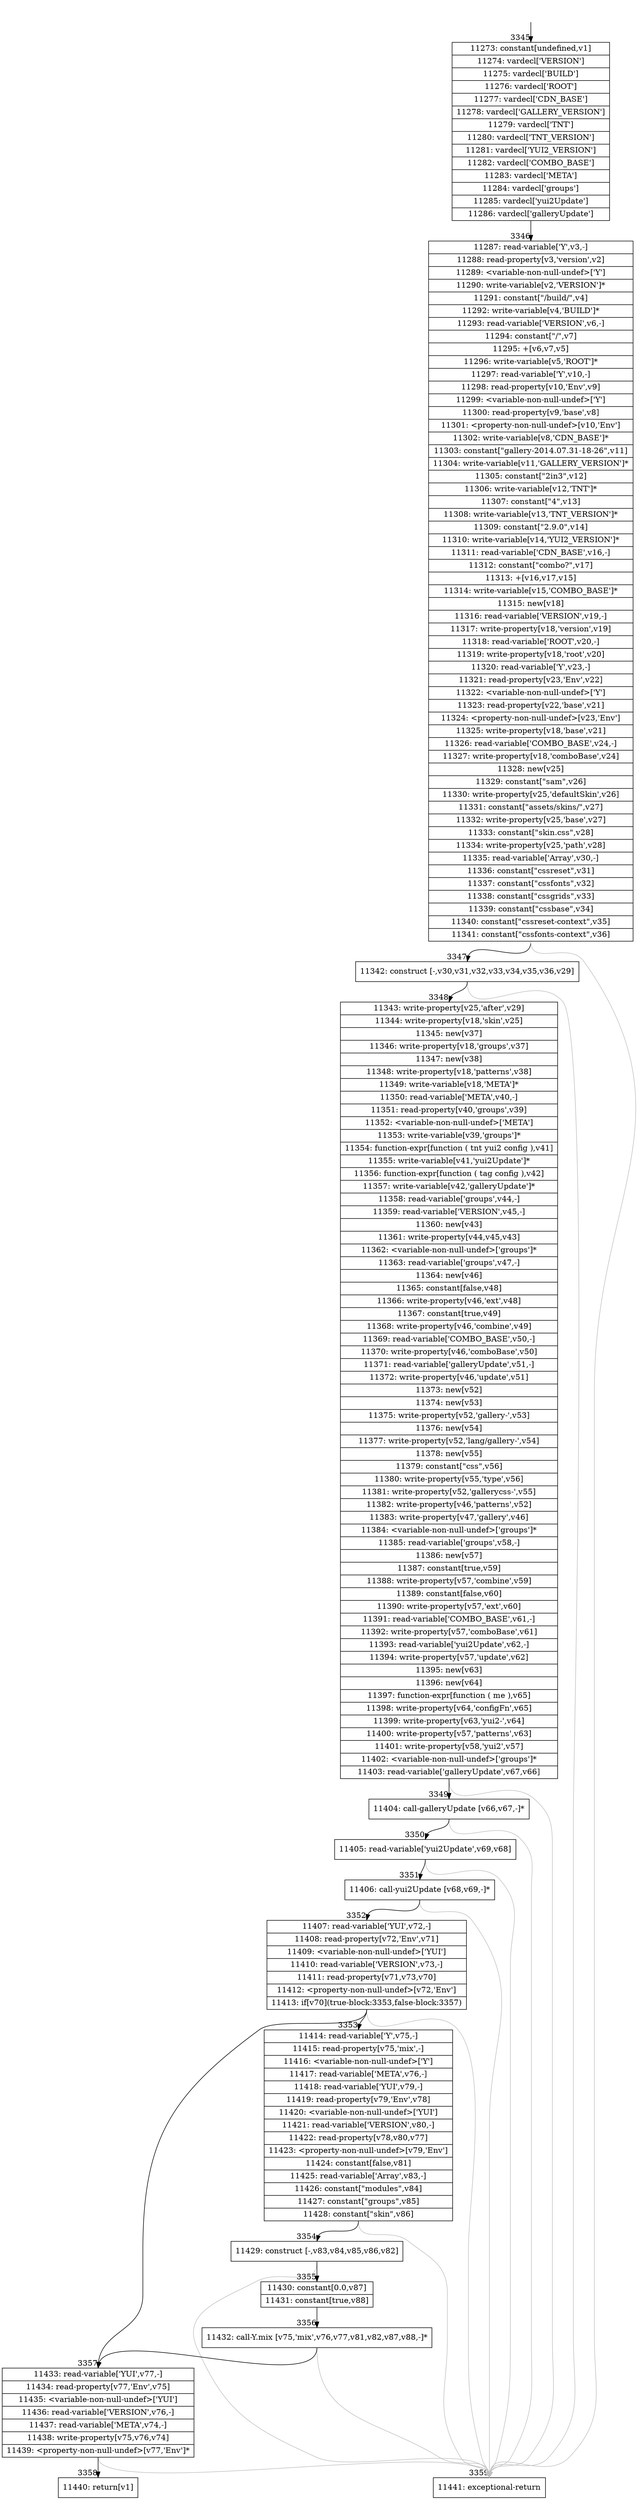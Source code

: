 digraph {
rankdir="TD"
BB_entry175[shape=none,label=""];
BB_entry175 -> BB3345 [tailport=s, headport=n, headlabel="    3345"]
BB3345 [shape=record label="{11273: constant[undefined,v1]|11274: vardecl['VERSION']|11275: vardecl['BUILD']|11276: vardecl['ROOT']|11277: vardecl['CDN_BASE']|11278: vardecl['GALLERY_VERSION']|11279: vardecl['TNT']|11280: vardecl['TNT_VERSION']|11281: vardecl['YUI2_VERSION']|11282: vardecl['COMBO_BASE']|11283: vardecl['META']|11284: vardecl['groups']|11285: vardecl['yui2Update']|11286: vardecl['galleryUpdate']}" ] 
BB3345 -> BB3346 [tailport=s, headport=n, headlabel="      3346"]
BB3346 [shape=record label="{11287: read-variable['Y',v3,-]|11288: read-property[v3,'version',v2]|11289: \<variable-non-null-undef\>['Y']|11290: write-variable[v2,'VERSION']*|11291: constant[\"/build/\",v4]|11292: write-variable[v4,'BUILD']*|11293: read-variable['VERSION',v6,-]|11294: constant[\"/\",v7]|11295: +[v6,v7,v5]|11296: write-variable[v5,'ROOT']*|11297: read-variable['Y',v10,-]|11298: read-property[v10,'Env',v9]|11299: \<variable-non-null-undef\>['Y']|11300: read-property[v9,'base',v8]|11301: \<property-non-null-undef\>[v10,'Env']|11302: write-variable[v8,'CDN_BASE']*|11303: constant[\"gallery-2014.07.31-18-26\",v11]|11304: write-variable[v11,'GALLERY_VERSION']*|11305: constant[\"2in3\",v12]|11306: write-variable[v12,'TNT']*|11307: constant[\"4\",v13]|11308: write-variable[v13,'TNT_VERSION']*|11309: constant[\"2.9.0\",v14]|11310: write-variable[v14,'YUI2_VERSION']*|11311: read-variable['CDN_BASE',v16,-]|11312: constant[\"combo?\",v17]|11313: +[v16,v17,v15]|11314: write-variable[v15,'COMBO_BASE']*|11315: new[v18]|11316: read-variable['VERSION',v19,-]|11317: write-property[v18,'version',v19]|11318: read-variable['ROOT',v20,-]|11319: write-property[v18,'root',v20]|11320: read-variable['Y',v23,-]|11321: read-property[v23,'Env',v22]|11322: \<variable-non-null-undef\>['Y']|11323: read-property[v22,'base',v21]|11324: \<property-non-null-undef\>[v23,'Env']|11325: write-property[v18,'base',v21]|11326: read-variable['COMBO_BASE',v24,-]|11327: write-property[v18,'comboBase',v24]|11328: new[v25]|11329: constant[\"sam\",v26]|11330: write-property[v25,'defaultSkin',v26]|11331: constant[\"assets/skins/\",v27]|11332: write-property[v25,'base',v27]|11333: constant[\"skin.css\",v28]|11334: write-property[v25,'path',v28]|11335: read-variable['Array',v30,-]|11336: constant[\"cssreset\",v31]|11337: constant[\"cssfonts\",v32]|11338: constant[\"cssgrids\",v33]|11339: constant[\"cssbase\",v34]|11340: constant[\"cssreset-context\",v35]|11341: constant[\"cssfonts-context\",v36]}" ] 
BB3346 -> BB3347 [tailport=s, headport=n, headlabel="      3347"]
BB3346 -> BB3359 [tailport=s, headport=n, color=gray, headlabel="      3359"]
BB3347 [shape=record label="{11342: construct [-,v30,v31,v32,v33,v34,v35,v36,v29]}" ] 
BB3347 -> BB3348 [tailport=s, headport=n, headlabel="      3348"]
BB3347 -> BB3359 [tailport=s, headport=n, color=gray]
BB3348 [shape=record label="{11343: write-property[v25,'after',v29]|11344: write-property[v18,'skin',v25]|11345: new[v37]|11346: write-property[v18,'groups',v37]|11347: new[v38]|11348: write-property[v18,'patterns',v38]|11349: write-variable[v18,'META']*|11350: read-variable['META',v40,-]|11351: read-property[v40,'groups',v39]|11352: \<variable-non-null-undef\>['META']|11353: write-variable[v39,'groups']*|11354: function-expr[function ( tnt yui2 config ),v41]|11355: write-variable[v41,'yui2Update']*|11356: function-expr[function ( tag config ),v42]|11357: write-variable[v42,'galleryUpdate']*|11358: read-variable['groups',v44,-]|11359: read-variable['VERSION',v45,-]|11360: new[v43]|11361: write-property[v44,v45,v43]|11362: \<variable-non-null-undef\>['groups']*|11363: read-variable['groups',v47,-]|11364: new[v46]|11365: constant[false,v48]|11366: write-property[v46,'ext',v48]|11367: constant[true,v49]|11368: write-property[v46,'combine',v49]|11369: read-variable['COMBO_BASE',v50,-]|11370: write-property[v46,'comboBase',v50]|11371: read-variable['galleryUpdate',v51,-]|11372: write-property[v46,'update',v51]|11373: new[v52]|11374: new[v53]|11375: write-property[v52,'gallery-',v53]|11376: new[v54]|11377: write-property[v52,'lang/gallery-',v54]|11378: new[v55]|11379: constant[\"css\",v56]|11380: write-property[v55,'type',v56]|11381: write-property[v52,'gallerycss-',v55]|11382: write-property[v46,'patterns',v52]|11383: write-property[v47,'gallery',v46]|11384: \<variable-non-null-undef\>['groups']*|11385: read-variable['groups',v58,-]|11386: new[v57]|11387: constant[true,v59]|11388: write-property[v57,'combine',v59]|11389: constant[false,v60]|11390: write-property[v57,'ext',v60]|11391: read-variable['COMBO_BASE',v61,-]|11392: write-property[v57,'comboBase',v61]|11393: read-variable['yui2Update',v62,-]|11394: write-property[v57,'update',v62]|11395: new[v63]|11396: new[v64]|11397: function-expr[function ( me ),v65]|11398: write-property[v64,'configFn',v65]|11399: write-property[v63,'yui2-',v64]|11400: write-property[v57,'patterns',v63]|11401: write-property[v58,'yui2',v57]|11402: \<variable-non-null-undef\>['groups']*|11403: read-variable['galleryUpdate',v67,v66]}" ] 
BB3348 -> BB3349 [tailport=s, headport=n, headlabel="      3349"]
BB3348 -> BB3359 [tailport=s, headport=n, color=gray]
BB3349 [shape=record label="{11404: call-galleryUpdate [v66,v67,-]*}" ] 
BB3349 -> BB3350 [tailport=s, headport=n, headlabel="      3350"]
BB3349 -> BB3359 [tailport=s, headport=n, color=gray]
BB3350 [shape=record label="{11405: read-variable['yui2Update',v69,v68]}" ] 
BB3350 -> BB3351 [tailport=s, headport=n, headlabel="      3351"]
BB3350 -> BB3359 [tailport=s, headport=n, color=gray]
BB3351 [shape=record label="{11406: call-yui2Update [v68,v69,-]*}" ] 
BB3351 -> BB3352 [tailport=s, headport=n, headlabel="      3352"]
BB3351 -> BB3359 [tailport=s, headport=n, color=gray]
BB3352 [shape=record label="{11407: read-variable['YUI',v72,-]|11408: read-property[v72,'Env',v71]|11409: \<variable-non-null-undef\>['YUI']|11410: read-variable['VERSION',v73,-]|11411: read-property[v71,v73,v70]|11412: \<property-non-null-undef\>[v72,'Env']|11413: if[v70](true-block:3353,false-block:3357)}" ] 
BB3352 -> BB3353 [tailport=s, headport=n, headlabel="      3353"]
BB3352 -> BB3357 [tailport=s, headport=n, headlabel="      3357"]
BB3352 -> BB3359 [tailport=s, headport=n, color=gray]
BB3353 [shape=record label="{11414: read-variable['Y',v75,-]|11415: read-property[v75,'mix',-]|11416: \<variable-non-null-undef\>['Y']|11417: read-variable['META',v76,-]|11418: read-variable['YUI',v79,-]|11419: read-property[v79,'Env',v78]|11420: \<variable-non-null-undef\>['YUI']|11421: read-variable['VERSION',v80,-]|11422: read-property[v78,v80,v77]|11423: \<property-non-null-undef\>[v79,'Env']|11424: constant[false,v81]|11425: read-variable['Array',v83,-]|11426: constant[\"modules\",v84]|11427: constant[\"groups\",v85]|11428: constant[\"skin\",v86]}" ] 
BB3353 -> BB3354 [tailport=s, headport=n, headlabel="      3354"]
BB3353 -> BB3359 [tailport=s, headport=n, color=gray]
BB3354 [shape=record label="{11429: construct [-,v83,v84,v85,v86,v82]}" ] 
BB3354 -> BB3355 [tailport=s, headport=n, headlabel="      3355"]
BB3354 -> BB3359 [tailport=s, headport=n, color=gray]
BB3355 [shape=record label="{11430: constant[0.0,v87]|11431: constant[true,v88]}" ] 
BB3355 -> BB3356 [tailport=s, headport=n, headlabel="      3356"]
BB3356 [shape=record label="{11432: call-Y.mix [v75,'mix',v76,v77,v81,v82,v87,v88,-]*}" ] 
BB3356 -> BB3357 [tailport=s, headport=n]
BB3356 -> BB3359 [tailport=s, headport=n, color=gray]
BB3357 [shape=record label="{11433: read-variable['YUI',v77,-]|11434: read-property[v77,'Env',v75]|11435: \<variable-non-null-undef\>['YUI']|11436: read-variable['VERSION',v76,-]|11437: read-variable['META',v74,-]|11438: write-property[v75,v76,v74]|11439: \<property-non-null-undef\>[v77,'Env']*}" ] 
BB3357 -> BB3358 [tailport=s, headport=n, headlabel="      3358"]
BB3357 -> BB3359 [tailport=s, headport=n, color=gray]
BB3358 [shape=record label="{11440: return[v1]}" ] 
BB3359 [shape=record label="{11441: exceptional-return}" ] 
//#$~ 5647
}
